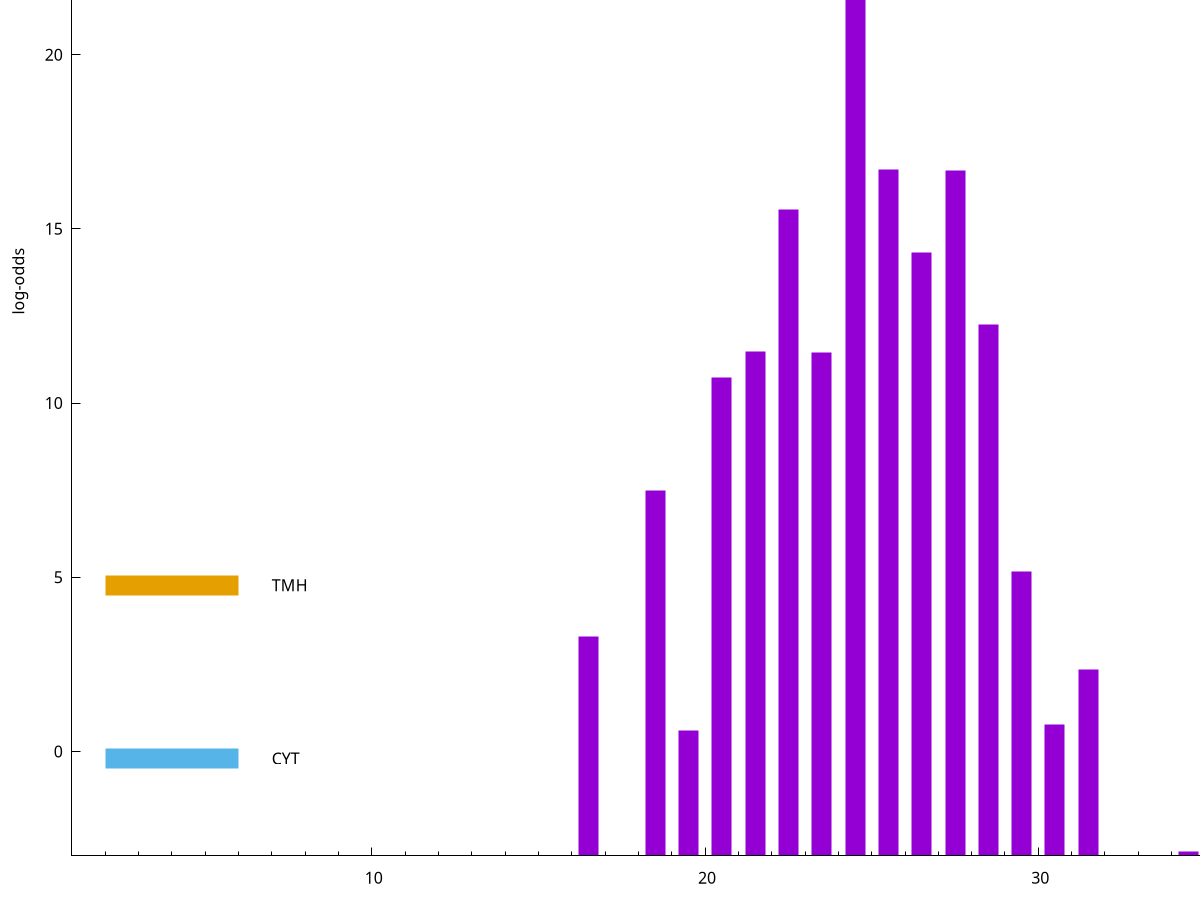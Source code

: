 set title "LipoP predictions for SRR3467249.gff"
set size 2., 1.4
set xrange [1:70] 
set mxtics 10
set yrange [-3:30]
set y2range [0:33]
set ylabel "log-odds"
set term postscript eps color solid "Helvetica" 30
set output "SRR3467249.gff86.eps"
set arrow from 2,23.8535 to 6,23.8535 nohead lt 1 lw 20
set label "SpI" at 7,23.8535
set arrow from 2,4.77029 to 6,4.77029 nohead lt 4 lw 20
set label "TMH" at 7,4.77029
set arrow from 2,-0.200913 to 6,-0.200913 nohead lt 3 lw 20
set label "CYT" at 7,-0.200913
set arrow from 2,23.8535 to 6,23.8535 nohead lt 1 lw 20
set label "SpI" at 7,23.8535
# NOTE: The scores below are the log-odds scores with the threshold
# NOTE: subtracted (a hack to make gnuplot make the histogram all
# NOTE: look nice).
plot "-" axes x1y2 title "" with impulses lt 1 lw 20
24.500000 26.825400
25.500000 19.709300
27.500000 19.671400
22.500000 18.544200
26.500000 17.308900
28.500000 15.253900
21.500000 14.476500
23.500000 14.450000
20.500000 13.734400
18.500000 10.481470
29.500000 8.154560
16.500000 6.312500
31.500000 5.353130
30.500000 3.767995
19.500000 3.601302
35.500000 1.785160
34.500000 0.124820
e
exit
